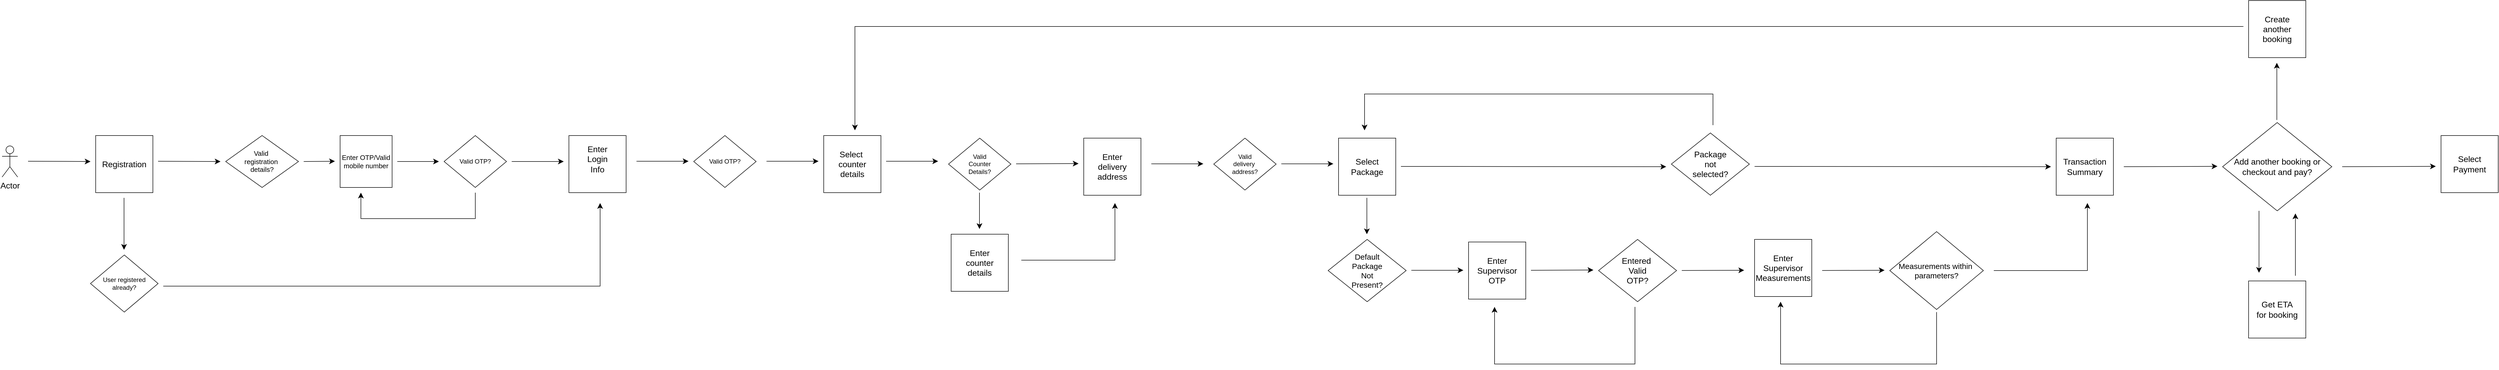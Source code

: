 <mxfile version="21.3.8" type="github">
  <diagram name="Page-1" id="10JMsJAdgL6Ty_nKgWxM">
    <mxGraphModel dx="2712" dy="1960" grid="1" gridSize="10" guides="1" tooltips="1" connect="1" arrows="1" fold="1" page="0" pageScale="1" pageWidth="850" pageHeight="1100" math="0" shadow="0">
      <root>
        <mxCell id="0" />
        <mxCell id="1" parent="0" />
        <mxCell id="BaiIBuBZKfCoYxozeQKi-1" value="Actor" style="shape=umlActor;verticalLabelPosition=bottom;verticalAlign=top;html=1;outlineConnect=0;fontSize=16;" vertex="1" parent="1">
          <mxGeometry x="-770" y="-460" width="30" height="60" as="geometry" />
        </mxCell>
        <mxCell id="BaiIBuBZKfCoYxozeQKi-3" value="Registration" style="whiteSpace=wrap;html=1;aspect=fixed;fontSize=16;" vertex="1" parent="1">
          <mxGeometry x="-590" y="-480" width="110" height="110" as="geometry" />
        </mxCell>
        <mxCell id="BaiIBuBZKfCoYxozeQKi-4" value="" style="endArrow=classic;html=1;rounded=0;fontSize=12;startSize=8;endSize=8;curved=1;" edge="1" parent="1">
          <mxGeometry width="50" height="50" relative="1" as="geometry">
            <mxPoint x="-720" y="-430.5" as="sourcePoint" />
            <mxPoint x="-600" y="-430" as="targetPoint" />
          </mxGeometry>
        </mxCell>
        <mxCell id="BaiIBuBZKfCoYxozeQKi-5" style="edgeStyle=none;curved=1;rounded=0;orthogonalLoop=1;jettySize=auto;html=1;exitX=0.5;exitY=1;exitDx=0;exitDy=0;fontSize=12;startSize=8;endSize=8;" edge="1" parent="1" source="BaiIBuBZKfCoYxozeQKi-3" target="BaiIBuBZKfCoYxozeQKi-3">
          <mxGeometry relative="1" as="geometry" />
        </mxCell>
        <mxCell id="BaiIBuBZKfCoYxozeQKi-6" value="" style="endArrow=classic;html=1;rounded=0;fontSize=12;startSize=8;endSize=8;curved=1;" edge="1" parent="1">
          <mxGeometry width="50" height="50" relative="1" as="geometry">
            <mxPoint x="-470" y="-430.5" as="sourcePoint" />
            <mxPoint x="-350" y="-430" as="targetPoint" />
          </mxGeometry>
        </mxCell>
        <mxCell id="BaiIBuBZKfCoYxozeQKi-7" value="&lt;div&gt;Valid&amp;nbsp;&lt;/div&gt;&lt;div&gt;registration&amp;nbsp;&lt;/div&gt;&lt;div&gt;details?&lt;/div&gt;" style="rhombus;whiteSpace=wrap;html=1;fontSize=13;align=center;fontStyle=0" vertex="1" parent="1">
          <mxGeometry x="-340" y="-480" width="140" height="100" as="geometry" />
        </mxCell>
        <mxCell id="BaiIBuBZKfCoYxozeQKi-8" value="Enter OTP/Valid mobile number" style="whiteSpace=wrap;html=1;aspect=fixed;fontSize=13;verticalAlign=middle;" vertex="1" parent="1">
          <mxGeometry x="-120" y="-480" width="100" height="100" as="geometry" />
        </mxCell>
        <mxCell id="BaiIBuBZKfCoYxozeQKi-9" value="" style="endArrow=classic;html=1;rounded=0;fontSize=12;startSize=8;endSize=8;curved=1;" edge="1" parent="1">
          <mxGeometry width="50" height="50" relative="1" as="geometry">
            <mxPoint x="-190" y="-430" as="sourcePoint" />
            <mxPoint x="-130" y="-430.5" as="targetPoint" />
          </mxGeometry>
        </mxCell>
        <mxCell id="BaiIBuBZKfCoYxozeQKi-10" value="Valid OTP?" style="rhombus;whiteSpace=wrap;html=1;fontSize=12;" vertex="1" parent="1">
          <mxGeometry x="80" y="-480" width="120" height="100" as="geometry" />
        </mxCell>
        <mxCell id="BaiIBuBZKfCoYxozeQKi-12" value="" style="endArrow=classic;html=1;rounded=0;fontSize=12;startSize=8;endSize=8;curved=1;" edge="1" parent="1">
          <mxGeometry width="50" height="50" relative="1" as="geometry">
            <mxPoint x="-10" y="-430" as="sourcePoint" />
            <mxPoint x="70" y="-430" as="targetPoint" />
          </mxGeometry>
        </mxCell>
        <mxCell id="BaiIBuBZKfCoYxozeQKi-15" value="" style="edgeStyle=elbowEdgeStyle;elbow=vertical;endArrow=classic;html=1;curved=0;rounded=0;endSize=8;startSize=8;fontSize=12;" edge="1" parent="1">
          <mxGeometry width="50" height="50" relative="1" as="geometry">
            <mxPoint x="140" y="-370" as="sourcePoint" />
            <mxPoint x="-80" y="-370" as="targetPoint" />
            <Array as="points">
              <mxPoint x="30" y="-320" />
            </Array>
          </mxGeometry>
        </mxCell>
        <mxCell id="BaiIBuBZKfCoYxozeQKi-17" value="User registered already?" style="rhombus;whiteSpace=wrap;html=1;fontSize=12;" vertex="1" parent="1">
          <mxGeometry x="-600" y="-250" width="130" height="110" as="geometry" />
        </mxCell>
        <mxCell id="BaiIBuBZKfCoYxozeQKi-18" value="" style="endArrow=classic;html=1;rounded=0;fontSize=12;startSize=8;endSize=8;curved=1;" edge="1" parent="1">
          <mxGeometry width="50" height="50" relative="1" as="geometry">
            <mxPoint x="-535.5" y="-360" as="sourcePoint" />
            <mxPoint x="-535.5" y="-260" as="targetPoint" />
          </mxGeometry>
        </mxCell>
        <mxCell id="BaiIBuBZKfCoYxozeQKi-19" value="" style="edgeStyle=elbowEdgeStyle;elbow=vertical;endArrow=classic;html=1;curved=0;rounded=0;endSize=8;startSize=8;fontSize=12;" edge="1" parent="1">
          <mxGeometry width="50" height="50" relative="1" as="geometry">
            <mxPoint x="-460" y="-190" as="sourcePoint" />
            <mxPoint x="380" y="-350" as="targetPoint" />
            <Array as="points">
              <mxPoint y="-190" />
            </Array>
          </mxGeometry>
        </mxCell>
        <mxCell id="BaiIBuBZKfCoYxozeQKi-20" value="Enter&lt;div&gt;Login&lt;/div&gt;&lt;div&gt;Info&lt;/div&gt;&lt;div&gt;&lt;br&gt;&lt;/div&gt;" style="whiteSpace=wrap;html=1;aspect=fixed;fontSize=16;" vertex="1" parent="1">
          <mxGeometry x="320" y="-480" width="110" height="110" as="geometry" />
        </mxCell>
        <mxCell id="BaiIBuBZKfCoYxozeQKi-21" value="" style="endArrow=classic;html=1;rounded=0;fontSize=12;startSize=8;endSize=8;curved=1;" edge="1" parent="1">
          <mxGeometry width="50" height="50" relative="1" as="geometry">
            <mxPoint x="210" y="-430" as="sourcePoint" />
            <mxPoint x="310" y="-430" as="targetPoint" />
          </mxGeometry>
        </mxCell>
        <mxCell id="BaiIBuBZKfCoYxozeQKi-22" value="" style="endArrow=classic;html=1;rounded=0;fontSize=12;startSize=8;endSize=8;curved=1;" edge="1" parent="1">
          <mxGeometry width="50" height="50" relative="1" as="geometry">
            <mxPoint x="450" y="-430.5" as="sourcePoint" />
            <mxPoint x="550" y="-430.5" as="targetPoint" />
          </mxGeometry>
        </mxCell>
        <mxCell id="BaiIBuBZKfCoYxozeQKi-23" value="Valid OTP?" style="rhombus;whiteSpace=wrap;html=1;fontSize=12;" vertex="1" parent="1">
          <mxGeometry x="560" y="-480" width="120" height="100" as="geometry" />
        </mxCell>
        <mxCell id="BaiIBuBZKfCoYxozeQKi-24" value="" style="endArrow=classic;html=1;rounded=0;fontSize=12;startSize=8;endSize=8;curved=1;" edge="1" parent="1">
          <mxGeometry width="50" height="50" relative="1" as="geometry">
            <mxPoint x="700" y="-430.5" as="sourcePoint" />
            <mxPoint x="800" y="-430.5" as="targetPoint" />
          </mxGeometry>
        </mxCell>
        <mxCell id="BaiIBuBZKfCoYxozeQKi-25" value="&lt;div&gt;Select&amp;nbsp;&lt;/div&gt;&lt;div&gt;counter &lt;br&gt;&lt;/div&gt;&lt;div&gt;details&lt;br&gt;&lt;/div&gt;" style="whiteSpace=wrap;html=1;aspect=fixed;fontSize=16;" vertex="1" parent="1">
          <mxGeometry x="810" y="-480" width="110" height="110" as="geometry" />
        </mxCell>
        <mxCell id="BaiIBuBZKfCoYxozeQKi-26" value="" style="endArrow=classic;html=1;rounded=0;fontSize=12;startSize=8;endSize=8;curved=1;" edge="1" parent="1">
          <mxGeometry width="50" height="50" relative="1" as="geometry">
            <mxPoint x="930" y="-430.5" as="sourcePoint" />
            <mxPoint x="1030" y="-430.5" as="targetPoint" />
          </mxGeometry>
        </mxCell>
        <mxCell id="BaiIBuBZKfCoYxozeQKi-27" value="&lt;div&gt;Valid &lt;br&gt;&lt;/div&gt;&lt;div&gt;Counter &lt;br&gt;&lt;/div&gt;&lt;div&gt;Details?&lt;br&gt;&lt;/div&gt;" style="rhombus;whiteSpace=wrap;html=1;fontSize=12;" vertex="1" parent="1">
          <mxGeometry x="1050" y="-475" width="120" height="100" as="geometry" />
        </mxCell>
        <mxCell id="BaiIBuBZKfCoYxozeQKi-28" value="&lt;div&gt;Enter&lt;/div&gt;&lt;div&gt;counter &lt;br&gt;&lt;/div&gt;&lt;div&gt;details&lt;br&gt;&lt;/div&gt;" style="whiteSpace=wrap;html=1;aspect=fixed;fontSize=16;" vertex="1" parent="1">
          <mxGeometry x="1055" y="-290" width="110" height="110" as="geometry" />
        </mxCell>
        <mxCell id="BaiIBuBZKfCoYxozeQKi-29" value="" style="endArrow=classic;html=1;rounded=0;fontSize=12;startSize=8;endSize=8;curved=1;" edge="1" parent="1">
          <mxGeometry width="50" height="50" relative="1" as="geometry">
            <mxPoint x="1109.5" y="-370" as="sourcePoint" />
            <mxPoint x="1109.5" y="-300" as="targetPoint" />
          </mxGeometry>
        </mxCell>
        <mxCell id="BaiIBuBZKfCoYxozeQKi-30" value="&lt;div&gt;Enter&lt;/div&gt;&lt;div&gt;delivery &lt;br&gt;&lt;/div&gt;&lt;div&gt;address&lt;br&gt;&lt;/div&gt;" style="whiteSpace=wrap;html=1;aspect=fixed;fontSize=16;" vertex="1" parent="1">
          <mxGeometry x="1310" y="-475" width="110" height="110" as="geometry" />
        </mxCell>
        <mxCell id="BaiIBuBZKfCoYxozeQKi-31" value="" style="endArrow=classic;html=1;rounded=0;fontSize=12;startSize=8;endSize=8;curved=1;" edge="1" parent="1">
          <mxGeometry width="50" height="50" relative="1" as="geometry">
            <mxPoint x="1180" y="-425.56" as="sourcePoint" />
            <mxPoint x="1300" y="-426" as="targetPoint" />
          </mxGeometry>
        </mxCell>
        <mxCell id="BaiIBuBZKfCoYxozeQKi-32" value="" style="edgeStyle=elbowEdgeStyle;elbow=vertical;endArrow=classic;html=1;curved=0;rounded=0;endSize=8;startSize=8;fontSize=12;" edge="1" parent="1">
          <mxGeometry width="50" height="50" relative="1" as="geometry">
            <mxPoint x="1190" y="-240" as="sourcePoint" />
            <mxPoint x="1370" y="-350" as="targetPoint" />
            <Array as="points">
              <mxPoint x="990" y="-240" />
            </Array>
          </mxGeometry>
        </mxCell>
        <mxCell id="BaiIBuBZKfCoYxozeQKi-33" value="&lt;div&gt;Valid &lt;br&gt;&lt;/div&gt;&lt;div&gt;delivery&amp;nbsp;&lt;/div&gt;&lt;div&gt;address?&lt;/div&gt;" style="rhombus;whiteSpace=wrap;html=1;fontSize=12;" vertex="1" parent="1">
          <mxGeometry x="1560" y="-475" width="120" height="100" as="geometry" />
        </mxCell>
        <mxCell id="BaiIBuBZKfCoYxozeQKi-34" value="" style="endArrow=classic;html=1;rounded=0;fontSize=12;startSize=8;endSize=8;curved=1;" edge="1" parent="1">
          <mxGeometry width="50" height="50" relative="1" as="geometry">
            <mxPoint x="1440" y="-425.56" as="sourcePoint" />
            <mxPoint x="1540" y="-425.56" as="targetPoint" />
          </mxGeometry>
        </mxCell>
        <mxCell id="BaiIBuBZKfCoYxozeQKi-35" value="Select Package" style="whiteSpace=wrap;html=1;aspect=fixed;fontSize=16;" vertex="1" parent="1">
          <mxGeometry x="1800" y="-475" width="110" height="110" as="geometry" />
        </mxCell>
        <mxCell id="BaiIBuBZKfCoYxozeQKi-36" value="" style="endArrow=classic;html=1;rounded=0;fontSize=12;startSize=8;endSize=8;curved=1;" edge="1" parent="1">
          <mxGeometry width="50" height="50" relative="1" as="geometry">
            <mxPoint x="1690" y="-425.56" as="sourcePoint" />
            <mxPoint x="1790" y="-425.56" as="targetPoint" />
          </mxGeometry>
        </mxCell>
        <mxCell id="BaiIBuBZKfCoYxozeQKi-37" value="&lt;div style=&quot;font-size: 15px;&quot;&gt;Default&lt;br style=&quot;font-size: 15px;&quot;&gt;&lt;/div&gt;&lt;div style=&quot;font-size: 15px;&quot;&gt;Package&lt;/div&gt;&lt;div style=&quot;font-size: 15px;&quot;&gt;Not&lt;/div&gt;&lt;div style=&quot;font-size: 15px;&quot;&gt;Present?&lt;br style=&quot;font-size: 15px;&quot;&gt;&lt;/div&gt;" style="rhombus;whiteSpace=wrap;html=1;fontSize=15;" vertex="1" parent="1">
          <mxGeometry x="1780" y="-280" width="150" height="120" as="geometry" />
        </mxCell>
        <mxCell id="BaiIBuBZKfCoYxozeQKi-38" value="" style="endArrow=classic;html=1;rounded=0;fontSize=12;startSize=8;endSize=8;curved=1;" edge="1" parent="1">
          <mxGeometry width="50" height="50" relative="1" as="geometry">
            <mxPoint x="1854.44" y="-360" as="sourcePoint" />
            <mxPoint x="1854.44" y="-290" as="targetPoint" />
          </mxGeometry>
        </mxCell>
        <mxCell id="BaiIBuBZKfCoYxozeQKi-39" value="Enter Supervisor OTP" style="whiteSpace=wrap;html=1;aspect=fixed;fontSize=16;" vertex="1" parent="1">
          <mxGeometry x="2050" y="-275" width="110" height="110" as="geometry" />
        </mxCell>
        <mxCell id="BaiIBuBZKfCoYxozeQKi-40" value="" style="endArrow=classic;html=1;rounded=0;fontSize=12;startSize=8;endSize=8;curved=1;" edge="1" parent="1">
          <mxGeometry width="50" height="50" relative="1" as="geometry">
            <mxPoint x="1940" y="-220.56" as="sourcePoint" />
            <mxPoint x="2040" y="-220.56" as="targetPoint" />
          </mxGeometry>
        </mxCell>
        <mxCell id="BaiIBuBZKfCoYxozeQKi-41" value="&lt;div style=&quot;font-size: 16px;&quot;&gt;Entered&amp;nbsp;&lt;/div&gt;&lt;div style=&quot;font-size: 16px;&quot;&gt;Valid&lt;/div&gt;&lt;div style=&quot;font-size: 16px;&quot;&gt;OTP?&lt;br style=&quot;font-size: 16px;&quot;&gt;&lt;/div&gt;" style="rhombus;whiteSpace=wrap;html=1;fontSize=16;" vertex="1" parent="1">
          <mxGeometry x="2300" y="-280" width="150" height="120" as="geometry" />
        </mxCell>
        <mxCell id="BaiIBuBZKfCoYxozeQKi-42" value="" style="endArrow=classic;html=1;rounded=0;fontSize=12;startSize=8;endSize=8;curved=1;" edge="1" parent="1">
          <mxGeometry width="50" height="50" relative="1" as="geometry">
            <mxPoint x="2170" y="-220.56" as="sourcePoint" />
            <mxPoint x="2290" y="-221" as="targetPoint" />
          </mxGeometry>
        </mxCell>
        <mxCell id="BaiIBuBZKfCoYxozeQKi-43" value="" style="edgeStyle=elbowEdgeStyle;elbow=vertical;endArrow=classic;html=1;curved=0;rounded=0;endSize=8;startSize=8;fontSize=12;" edge="1" parent="1">
          <mxGeometry width="50" height="50" relative="1" as="geometry">
            <mxPoint x="2370" y="-150" as="sourcePoint" />
            <mxPoint x="2100" y="-150" as="targetPoint" />
            <Array as="points">
              <mxPoint x="1720" y="-40" />
            </Array>
          </mxGeometry>
        </mxCell>
        <mxCell id="BaiIBuBZKfCoYxozeQKi-44" value="&lt;div&gt;Enter Supervisor&lt;/div&gt;&lt;div&gt;Measurements&lt;br&gt;&lt;/div&gt;" style="whiteSpace=wrap;html=1;aspect=fixed;fontSize=16;" vertex="1" parent="1">
          <mxGeometry x="2600" y="-280" width="110" height="110" as="geometry" />
        </mxCell>
        <mxCell id="BaiIBuBZKfCoYxozeQKi-46" value="" style="endArrow=classic;html=1;rounded=0;fontSize=12;startSize=8;endSize=8;curved=1;" edge="1" parent="1">
          <mxGeometry width="50" height="50" relative="1" as="geometry">
            <mxPoint x="2460" y="-220.12" as="sourcePoint" />
            <mxPoint x="2580" y="-220.56" as="targetPoint" />
          </mxGeometry>
        </mxCell>
        <mxCell id="BaiIBuBZKfCoYxozeQKi-47" value="&lt;div style=&quot;font-size: 15px;&quot;&gt;Measurements within&amp;nbsp;&lt;/div&gt;&lt;div style=&quot;font-size: 15px;&quot;&gt;parameters?&lt;/div&gt;" style="rhombus;whiteSpace=wrap;html=1;fontSize=15;" vertex="1" parent="1">
          <mxGeometry x="2860" y="-295" width="180" height="150" as="geometry" />
        </mxCell>
        <mxCell id="BaiIBuBZKfCoYxozeQKi-48" value="" style="endArrow=classic;html=1;rounded=0;fontSize=12;startSize=8;endSize=8;curved=1;" edge="1" parent="1">
          <mxGeometry width="50" height="50" relative="1" as="geometry">
            <mxPoint x="2730" y="-220.12" as="sourcePoint" />
            <mxPoint x="2850" y="-220.56" as="targetPoint" />
          </mxGeometry>
        </mxCell>
        <mxCell id="BaiIBuBZKfCoYxozeQKi-49" value="" style="edgeStyle=elbowEdgeStyle;elbow=vertical;endArrow=classic;html=1;curved=0;rounded=0;endSize=8;startSize=8;fontSize=12;" edge="1" parent="1">
          <mxGeometry width="50" height="50" relative="1" as="geometry">
            <mxPoint x="2950" y="-140" as="sourcePoint" />
            <mxPoint x="2650" y="-160" as="targetPoint" />
            <Array as="points">
              <mxPoint x="2800" y="-40" />
            </Array>
          </mxGeometry>
        </mxCell>
        <mxCell id="BaiIBuBZKfCoYxozeQKi-50" value="" style="edgeStyle=elbowEdgeStyle;elbow=vertical;endArrow=classic;html=1;curved=0;rounded=0;endSize=8;startSize=8;fontSize=12;" edge="1" parent="1">
          <mxGeometry width="50" height="50" relative="1" as="geometry">
            <mxPoint x="3060" y="-220" as="sourcePoint" />
            <mxPoint x="3240" y="-350" as="targetPoint" />
            <Array as="points">
              <mxPoint x="3150" y="-220" />
            </Array>
          </mxGeometry>
        </mxCell>
        <mxCell id="BaiIBuBZKfCoYxozeQKi-51" value="&lt;div&gt;Transaction&lt;/div&gt;&lt;div&gt;Summary&lt;br&gt;&lt;/div&gt;" style="whiteSpace=wrap;html=1;aspect=fixed;fontSize=16;" vertex="1" parent="1">
          <mxGeometry x="3180" y="-475" width="110" height="110" as="geometry" />
        </mxCell>
        <mxCell id="BaiIBuBZKfCoYxozeQKi-52" value="" style="endArrow=classic;html=1;rounded=0;fontSize=12;startSize=8;endSize=8;curved=1;" edge="1" parent="1">
          <mxGeometry width="50" height="50" relative="1" as="geometry">
            <mxPoint x="1920" y="-420.56" as="sourcePoint" />
            <mxPoint x="2430" y="-420" as="targetPoint" />
          </mxGeometry>
        </mxCell>
        <mxCell id="BaiIBuBZKfCoYxozeQKi-53" value="&lt;div&gt;Package&lt;/div&gt;&lt;div&gt;not&lt;/div&gt;&lt;div&gt;selected?&lt;br&gt;&lt;/div&gt;" style="rhombus;whiteSpace=wrap;html=1;fontSize=16;" vertex="1" parent="1">
          <mxGeometry x="2440" y="-485" width="150" height="120" as="geometry" />
        </mxCell>
        <mxCell id="BaiIBuBZKfCoYxozeQKi-54" value="" style="endArrow=classic;html=1;rounded=0;fontSize=12;startSize=8;endSize=8;curved=1;" edge="1" parent="1">
          <mxGeometry width="50" height="50" relative="1" as="geometry">
            <mxPoint x="2600" y="-420.56" as="sourcePoint" />
            <mxPoint x="3170" y="-420" as="targetPoint" />
          </mxGeometry>
        </mxCell>
        <mxCell id="BaiIBuBZKfCoYxozeQKi-55" value="" style="edgeStyle=elbowEdgeStyle;elbow=vertical;endArrow=classic;html=1;curved=0;rounded=0;endSize=8;startSize=8;fontSize=12;" edge="1" parent="1">
          <mxGeometry width="50" height="50" relative="1" as="geometry">
            <mxPoint x="2520" y="-500" as="sourcePoint" />
            <mxPoint x="1850" y="-490" as="targetPoint" />
            <Array as="points">
              <mxPoint x="2180" y="-560" />
            </Array>
          </mxGeometry>
        </mxCell>
        <mxCell id="BaiIBuBZKfCoYxozeQKi-56" value="&lt;div&gt;Add another booking or checkout and pay?&lt;/div&gt;" style="rhombus;whiteSpace=wrap;html=1;fontSize=16;" vertex="1" parent="1">
          <mxGeometry x="3500" y="-505" width="210" height="170" as="geometry" />
        </mxCell>
        <mxCell id="BaiIBuBZKfCoYxozeQKi-57" value="" style="endArrow=classic;html=1;rounded=0;fontSize=12;startSize=8;endSize=8;curved=1;" edge="1" parent="1">
          <mxGeometry width="50" height="50" relative="1" as="geometry">
            <mxPoint x="3310" y="-419.98" as="sourcePoint" />
            <mxPoint x="3490" y="-420.71" as="targetPoint" />
          </mxGeometry>
        </mxCell>
        <mxCell id="BaiIBuBZKfCoYxozeQKi-58" value="&lt;div&gt;Create &lt;br&gt;&lt;/div&gt;&lt;div&gt;another&lt;/div&gt;&lt;div&gt;booking&lt;br&gt;&lt;/div&gt;" style="whiteSpace=wrap;html=1;aspect=fixed;fontSize=16;" vertex="1" parent="1">
          <mxGeometry x="3550" y="-740" width="110" height="110" as="geometry" />
        </mxCell>
        <mxCell id="BaiIBuBZKfCoYxozeQKi-59" value="" style="endArrow=classic;html=1;rounded=0;fontSize=12;startSize=8;endSize=8;curved=1;" edge="1" parent="1">
          <mxGeometry width="50" height="50" relative="1" as="geometry">
            <mxPoint x="3604.29" y="-509.98" as="sourcePoint" />
            <mxPoint x="3604.29" y="-620" as="targetPoint" />
          </mxGeometry>
        </mxCell>
        <mxCell id="BaiIBuBZKfCoYxozeQKi-60" value="" style="edgeStyle=elbowEdgeStyle;elbow=vertical;endArrow=classic;html=1;curved=0;rounded=0;endSize=8;startSize=8;fontSize=12;" edge="1" parent="1">
          <mxGeometry width="50" height="50" relative="1" as="geometry">
            <mxPoint x="3540" y="-690" as="sourcePoint" />
            <mxPoint x="870" y="-490" as="targetPoint" />
            <Array as="points">
              <mxPoint x="2870" y="-690" />
            </Array>
          </mxGeometry>
        </mxCell>
        <mxCell id="BaiIBuBZKfCoYxozeQKi-61" value="Select Payment" style="whiteSpace=wrap;html=1;aspect=fixed;fontSize=16;" vertex="1" parent="1">
          <mxGeometry x="3920" y="-480" width="110" height="110" as="geometry" />
        </mxCell>
        <mxCell id="BaiIBuBZKfCoYxozeQKi-62" value="" style="endArrow=classic;html=1;rounded=0;fontSize=12;startSize=8;endSize=8;curved=1;" edge="1" parent="1">
          <mxGeometry width="50" height="50" relative="1" as="geometry">
            <mxPoint x="3730" y="-419.94" as="sourcePoint" />
            <mxPoint x="3910" y="-420.67" as="targetPoint" />
          </mxGeometry>
        </mxCell>
        <mxCell id="BaiIBuBZKfCoYxozeQKi-63" value="" style="endArrow=classic;html=1;rounded=0;fontSize=12;startSize=8;endSize=8;curved=1;" edge="1" parent="1">
          <mxGeometry width="50" height="50" relative="1" as="geometry">
            <mxPoint x="3570" y="-335" as="sourcePoint" />
            <mxPoint x="3570" y="-215.73" as="targetPoint" />
          </mxGeometry>
        </mxCell>
        <mxCell id="BaiIBuBZKfCoYxozeQKi-64" value="&lt;div&gt;Get ETA&lt;/div&gt;&lt;div&gt;for booking&lt;br&gt;&lt;/div&gt;" style="whiteSpace=wrap;html=1;aspect=fixed;fontSize=16;" vertex="1" parent="1">
          <mxGeometry x="3550" y="-200" width="110" height="110" as="geometry" />
        </mxCell>
        <mxCell id="BaiIBuBZKfCoYxozeQKi-65" value="" style="endArrow=classic;html=1;rounded=0;fontSize=12;startSize=8;endSize=8;curved=1;" edge="1" parent="1">
          <mxGeometry width="50" height="50" relative="1" as="geometry">
            <mxPoint x="3640" y="-210" as="sourcePoint" />
            <mxPoint x="3640" y="-330" as="targetPoint" />
            <Array as="points">
              <mxPoint x="3640" y="-260" />
            </Array>
          </mxGeometry>
        </mxCell>
      </root>
    </mxGraphModel>
  </diagram>
</mxfile>
